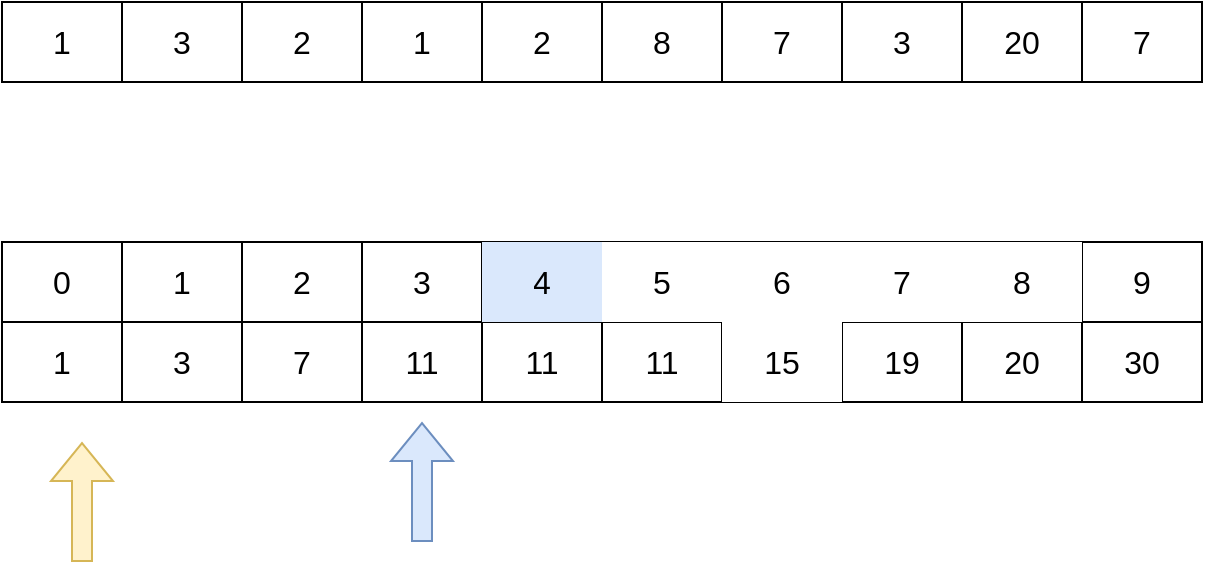 <mxfile version="20.8.10" type="device"><diagram name="第 1 页" id="zuPc2Jd4ksAj62ydw9Y1"><mxGraphModel dx="775" dy="433" grid="1" gridSize="10" guides="1" tooltips="1" connect="1" arrows="1" fold="1" page="1" pageScale="1" pageWidth="48000" pageHeight="36000" math="0" shadow="0"><root><mxCell id="0"/><mxCell id="1" parent="0"/><mxCell id="qKsoK7gq7o7XSiD5gGuO-1" value="" style="shape=table;startSize=0;container=1;collapsible=0;childLayout=tableLayout;fontSize=16;" vertex="1" parent="1"><mxGeometry x="640" y="350" width="600" height="80" as="geometry"/></mxCell><mxCell id="qKsoK7gq7o7XSiD5gGuO-49" style="shape=tableRow;horizontal=0;startSize=0;swimlaneHead=0;swimlaneBody=0;strokeColor=inherit;top=0;left=0;bottom=0;right=0;collapsible=0;dropTarget=0;fillColor=none;points=[[0,0.5],[1,0.5]];portConstraint=eastwest;fontSize=16;" vertex="1" parent="qKsoK7gq7o7XSiD5gGuO-1"><mxGeometry width="600" height="40" as="geometry"/></mxCell><mxCell id="qKsoK7gq7o7XSiD5gGuO-50" value="0" style="shape=partialRectangle;html=1;whiteSpace=wrap;connectable=0;strokeColor=inherit;overflow=hidden;fillColor=none;top=0;left=0;bottom=0;right=0;pointerEvents=1;fontSize=16;" vertex="1" parent="qKsoK7gq7o7XSiD5gGuO-49"><mxGeometry width="60" height="40" as="geometry"><mxRectangle width="60" height="40" as="alternateBounds"/></mxGeometry></mxCell><mxCell id="qKsoK7gq7o7XSiD5gGuO-51" value="1" style="shape=partialRectangle;html=1;whiteSpace=wrap;connectable=0;strokeColor=inherit;overflow=hidden;fillColor=none;top=0;left=0;bottom=0;right=0;pointerEvents=1;fontSize=16;" vertex="1" parent="qKsoK7gq7o7XSiD5gGuO-49"><mxGeometry x="60" width="60" height="40" as="geometry"><mxRectangle width="60" height="40" as="alternateBounds"/></mxGeometry></mxCell><mxCell id="qKsoK7gq7o7XSiD5gGuO-52" value="2" style="shape=partialRectangle;html=1;whiteSpace=wrap;connectable=0;strokeColor=inherit;overflow=hidden;fillColor=none;top=0;left=0;bottom=0;right=0;pointerEvents=1;fontSize=16;" vertex="1" parent="qKsoK7gq7o7XSiD5gGuO-49"><mxGeometry x="120" width="60" height="40" as="geometry"><mxRectangle width="60" height="40" as="alternateBounds"/></mxGeometry></mxCell><mxCell id="qKsoK7gq7o7XSiD5gGuO-53" value="3" style="shape=partialRectangle;html=1;whiteSpace=wrap;connectable=0;strokeColor=inherit;overflow=hidden;fillColor=none;top=0;left=0;bottom=0;right=0;pointerEvents=1;fontSize=16;" vertex="1" parent="qKsoK7gq7o7XSiD5gGuO-49"><mxGeometry x="180" width="60" height="40" as="geometry"><mxRectangle width="60" height="40" as="alternateBounds"/></mxGeometry></mxCell><mxCell id="qKsoK7gq7o7XSiD5gGuO-54" value="4" style="shape=partialRectangle;html=1;whiteSpace=wrap;connectable=0;overflow=hidden;top=0;left=0;bottom=0;right=0;pointerEvents=1;fontSize=16;fillColor=#dae8fc;strokeColor=#6c8ebf;" vertex="1" parent="qKsoK7gq7o7XSiD5gGuO-49"><mxGeometry x="240" width="60" height="40" as="geometry"><mxRectangle width="60" height="40" as="alternateBounds"/></mxGeometry></mxCell><mxCell id="qKsoK7gq7o7XSiD5gGuO-55" value="5" style="shape=partialRectangle;html=1;whiteSpace=wrap;connectable=0;overflow=hidden;top=0;left=0;bottom=0;right=0;pointerEvents=1;fontSize=16;" vertex="1" parent="qKsoK7gq7o7XSiD5gGuO-49"><mxGeometry x="300" width="60" height="40" as="geometry"><mxRectangle width="60" height="40" as="alternateBounds"/></mxGeometry></mxCell><mxCell id="qKsoK7gq7o7XSiD5gGuO-56" value="6" style="shape=partialRectangle;html=1;whiteSpace=wrap;connectable=0;overflow=hidden;top=0;left=0;bottom=0;right=0;pointerEvents=1;fontSize=16;" vertex="1" parent="qKsoK7gq7o7XSiD5gGuO-49"><mxGeometry x="360" width="60" height="40" as="geometry"><mxRectangle width="60" height="40" as="alternateBounds"/></mxGeometry></mxCell><mxCell id="qKsoK7gq7o7XSiD5gGuO-57" value="7" style="shape=partialRectangle;html=1;whiteSpace=wrap;connectable=0;overflow=hidden;top=0;left=0;bottom=0;right=0;pointerEvents=1;fontSize=16;" vertex="1" parent="qKsoK7gq7o7XSiD5gGuO-49"><mxGeometry x="420" width="60" height="40" as="geometry"><mxRectangle width="60" height="40" as="alternateBounds"/></mxGeometry></mxCell><mxCell id="qKsoK7gq7o7XSiD5gGuO-58" value="8" style="shape=partialRectangle;html=1;whiteSpace=wrap;connectable=0;overflow=hidden;top=0;left=0;bottom=0;right=0;pointerEvents=1;fontSize=16;" vertex="1" parent="qKsoK7gq7o7XSiD5gGuO-49"><mxGeometry x="480" width="60" height="40" as="geometry"><mxRectangle width="60" height="40" as="alternateBounds"/></mxGeometry></mxCell><mxCell id="qKsoK7gq7o7XSiD5gGuO-59" value="9" style="shape=partialRectangle;html=1;whiteSpace=wrap;connectable=0;strokeColor=inherit;overflow=hidden;fillColor=none;top=0;left=0;bottom=0;right=0;pointerEvents=1;fontSize=16;" vertex="1" parent="qKsoK7gq7o7XSiD5gGuO-49"><mxGeometry x="540" width="60" height="40" as="geometry"><mxRectangle width="60" height="40" as="alternateBounds"/></mxGeometry></mxCell><mxCell id="qKsoK7gq7o7XSiD5gGuO-2" value="" style="shape=tableRow;horizontal=0;startSize=0;swimlaneHead=0;swimlaneBody=0;strokeColor=inherit;top=0;left=0;bottom=0;right=0;collapsible=0;dropTarget=0;fillColor=none;points=[[0,0.5],[1,0.5]];portConstraint=eastwest;fontSize=16;" vertex="1" parent="qKsoK7gq7o7XSiD5gGuO-1"><mxGeometry y="40" width="600" height="40" as="geometry"/></mxCell><mxCell id="qKsoK7gq7o7XSiD5gGuO-3" value="1" style="shape=partialRectangle;html=1;whiteSpace=wrap;connectable=0;strokeColor=inherit;overflow=hidden;fillColor=none;top=0;left=0;bottom=0;right=0;pointerEvents=1;fontSize=16;" vertex="1" parent="qKsoK7gq7o7XSiD5gGuO-2"><mxGeometry width="60" height="40" as="geometry"><mxRectangle width="60" height="40" as="alternateBounds"/></mxGeometry></mxCell><mxCell id="qKsoK7gq7o7XSiD5gGuO-4" value="3" style="shape=partialRectangle;html=1;whiteSpace=wrap;connectable=0;strokeColor=inherit;overflow=hidden;fillColor=none;top=0;left=0;bottom=0;right=0;pointerEvents=1;fontSize=16;" vertex="1" parent="qKsoK7gq7o7XSiD5gGuO-2"><mxGeometry x="60" width="60" height="40" as="geometry"><mxRectangle width="60" height="40" as="alternateBounds"/></mxGeometry></mxCell><mxCell id="qKsoK7gq7o7XSiD5gGuO-5" value="7" style="shape=partialRectangle;html=1;whiteSpace=wrap;connectable=0;strokeColor=inherit;overflow=hidden;fillColor=none;top=0;left=0;bottom=0;right=0;pointerEvents=1;fontSize=16;" vertex="1" parent="qKsoK7gq7o7XSiD5gGuO-2"><mxGeometry x="120" width="60" height="40" as="geometry"><mxRectangle width="60" height="40" as="alternateBounds"/></mxGeometry></mxCell><mxCell id="qKsoK7gq7o7XSiD5gGuO-14" value="11" style="shape=partialRectangle;html=1;whiteSpace=wrap;connectable=0;strokeColor=inherit;overflow=hidden;fillColor=none;top=0;left=0;bottom=0;right=0;pointerEvents=1;fontSize=16;" vertex="1" parent="qKsoK7gq7o7XSiD5gGuO-2"><mxGeometry x="180" width="60" height="40" as="geometry"><mxRectangle width="60" height="40" as="alternateBounds"/></mxGeometry></mxCell><mxCell id="qKsoK7gq7o7XSiD5gGuO-17" value="11" style="shape=partialRectangle;html=1;whiteSpace=wrap;connectable=0;strokeColor=inherit;overflow=hidden;fillColor=none;top=0;left=0;bottom=0;right=0;pointerEvents=1;fontSize=16;" vertex="1" parent="qKsoK7gq7o7XSiD5gGuO-2"><mxGeometry x="240" width="60" height="40" as="geometry"><mxRectangle width="60" height="40" as="alternateBounds"/></mxGeometry></mxCell><mxCell id="qKsoK7gq7o7XSiD5gGuO-20" value="11" style="shape=partialRectangle;html=1;whiteSpace=wrap;connectable=0;strokeColor=inherit;overflow=hidden;fillColor=none;top=0;left=0;bottom=0;right=0;pointerEvents=1;fontSize=16;" vertex="1" parent="qKsoK7gq7o7XSiD5gGuO-2"><mxGeometry x="300" width="60" height="40" as="geometry"><mxRectangle width="60" height="40" as="alternateBounds"/></mxGeometry></mxCell><mxCell id="qKsoK7gq7o7XSiD5gGuO-23" value="15" style="shape=partialRectangle;html=1;whiteSpace=wrap;connectable=0;overflow=hidden;top=0;left=0;bottom=0;right=0;pointerEvents=1;fontSize=16;" vertex="1" parent="qKsoK7gq7o7XSiD5gGuO-2"><mxGeometry x="360" width="60" height="40" as="geometry"><mxRectangle width="60" height="40" as="alternateBounds"/></mxGeometry></mxCell><mxCell id="qKsoK7gq7o7XSiD5gGuO-26" value="19" style="shape=partialRectangle;html=1;whiteSpace=wrap;connectable=0;strokeColor=inherit;overflow=hidden;fillColor=none;top=0;left=0;bottom=0;right=0;pointerEvents=1;fontSize=16;" vertex="1" parent="qKsoK7gq7o7XSiD5gGuO-2"><mxGeometry x="420" width="60" height="40" as="geometry"><mxRectangle width="60" height="40" as="alternateBounds"/></mxGeometry></mxCell><mxCell id="qKsoK7gq7o7XSiD5gGuO-29" value="20" style="shape=partialRectangle;html=1;whiteSpace=wrap;connectable=0;strokeColor=inherit;overflow=hidden;fillColor=none;top=0;left=0;bottom=0;right=0;pointerEvents=1;fontSize=16;" vertex="1" parent="qKsoK7gq7o7XSiD5gGuO-2"><mxGeometry x="480" width="60" height="40" as="geometry"><mxRectangle width="60" height="40" as="alternateBounds"/></mxGeometry></mxCell><mxCell id="qKsoK7gq7o7XSiD5gGuO-32" value="30" style="shape=partialRectangle;html=1;whiteSpace=wrap;connectable=0;strokeColor=inherit;overflow=hidden;fillColor=none;top=0;left=0;bottom=0;right=0;pointerEvents=1;fontSize=16;" vertex="1" parent="qKsoK7gq7o7XSiD5gGuO-2"><mxGeometry x="540" width="60" height="40" as="geometry"><mxRectangle width="60" height="40" as="alternateBounds"/></mxGeometry></mxCell><mxCell id="qKsoK7gq7o7XSiD5gGuO-35" value="" style="shape=flexArrow;endArrow=classic;html=1;rounded=0;fillColor=#dae8fc;strokeColor=#6c8ebf;" edge="1" parent="1"><mxGeometry width="50" height="50" relative="1" as="geometry"><mxPoint x="850" y="500" as="sourcePoint"/><mxPoint x="850" y="440" as="targetPoint"/></mxGeometry></mxCell><mxCell id="qKsoK7gq7o7XSiD5gGuO-36" value="" style="shape=flexArrow;endArrow=classic;html=1;rounded=0;fillColor=#fff2cc;strokeColor=#d6b656;" edge="1" parent="1"><mxGeometry width="50" height="50" relative="1" as="geometry"><mxPoint x="680" y="510" as="sourcePoint"/><mxPoint x="680" y="450" as="targetPoint"/></mxGeometry></mxCell><mxCell id="qKsoK7gq7o7XSiD5gGuO-37" value="" style="shape=table;startSize=0;container=1;collapsible=0;childLayout=tableLayout;fontSize=16;" vertex="1" parent="1"><mxGeometry x="640" y="230" width="600" height="40" as="geometry"/></mxCell><mxCell id="qKsoK7gq7o7XSiD5gGuO-38" value="" style="shape=tableRow;horizontal=0;startSize=0;swimlaneHead=0;swimlaneBody=0;strokeColor=inherit;top=0;left=0;bottom=0;right=0;collapsible=0;dropTarget=0;fillColor=none;points=[[0,0.5],[1,0.5]];portConstraint=eastwest;fontSize=16;" vertex="1" parent="qKsoK7gq7o7XSiD5gGuO-37"><mxGeometry width="600" height="40" as="geometry"/></mxCell><mxCell id="qKsoK7gq7o7XSiD5gGuO-39" value="1" style="shape=partialRectangle;html=1;whiteSpace=wrap;connectable=0;strokeColor=inherit;overflow=hidden;fillColor=none;top=0;left=0;bottom=0;right=0;pointerEvents=1;fontSize=16;" vertex="1" parent="qKsoK7gq7o7XSiD5gGuO-38"><mxGeometry width="60" height="40" as="geometry"><mxRectangle width="60" height="40" as="alternateBounds"/></mxGeometry></mxCell><mxCell id="qKsoK7gq7o7XSiD5gGuO-40" value="3" style="shape=partialRectangle;html=1;whiteSpace=wrap;connectable=0;strokeColor=inherit;overflow=hidden;fillColor=none;top=0;left=0;bottom=0;right=0;pointerEvents=1;fontSize=16;" vertex="1" parent="qKsoK7gq7o7XSiD5gGuO-38"><mxGeometry x="60" width="60" height="40" as="geometry"><mxRectangle width="60" height="40" as="alternateBounds"/></mxGeometry></mxCell><mxCell id="qKsoK7gq7o7XSiD5gGuO-41" value="2" style="shape=partialRectangle;html=1;whiteSpace=wrap;connectable=0;strokeColor=inherit;overflow=hidden;fillColor=none;top=0;left=0;bottom=0;right=0;pointerEvents=1;fontSize=16;" vertex="1" parent="qKsoK7gq7o7XSiD5gGuO-38"><mxGeometry x="120" width="60" height="40" as="geometry"><mxRectangle width="60" height="40" as="alternateBounds"/></mxGeometry></mxCell><mxCell id="qKsoK7gq7o7XSiD5gGuO-42" value="1" style="shape=partialRectangle;html=1;whiteSpace=wrap;connectable=0;strokeColor=inherit;overflow=hidden;fillColor=none;top=0;left=0;bottom=0;right=0;pointerEvents=1;fontSize=16;" vertex="1" parent="qKsoK7gq7o7XSiD5gGuO-38"><mxGeometry x="180" width="60" height="40" as="geometry"><mxRectangle width="60" height="40" as="alternateBounds"/></mxGeometry></mxCell><mxCell id="qKsoK7gq7o7XSiD5gGuO-43" value="2" style="shape=partialRectangle;html=1;whiteSpace=wrap;connectable=0;strokeColor=inherit;overflow=hidden;fillColor=none;top=0;left=0;bottom=0;right=0;pointerEvents=1;fontSize=16;" vertex="1" parent="qKsoK7gq7o7XSiD5gGuO-38"><mxGeometry x="240" width="60" height="40" as="geometry"><mxRectangle width="60" height="40" as="alternateBounds"/></mxGeometry></mxCell><mxCell id="qKsoK7gq7o7XSiD5gGuO-44" value="8" style="shape=partialRectangle;html=1;whiteSpace=wrap;connectable=0;strokeColor=inherit;overflow=hidden;fillColor=none;top=0;left=0;bottom=0;right=0;pointerEvents=1;fontSize=16;" vertex="1" parent="qKsoK7gq7o7XSiD5gGuO-38"><mxGeometry x="300" width="60" height="40" as="geometry"><mxRectangle width="60" height="40" as="alternateBounds"/></mxGeometry></mxCell><mxCell id="qKsoK7gq7o7XSiD5gGuO-45" value="7" style="shape=partialRectangle;html=1;whiteSpace=wrap;connectable=0;strokeColor=inherit;overflow=hidden;fillColor=none;top=0;left=0;bottom=0;right=0;pointerEvents=1;fontSize=16;" vertex="1" parent="qKsoK7gq7o7XSiD5gGuO-38"><mxGeometry x="360" width="60" height="40" as="geometry"><mxRectangle width="60" height="40" as="alternateBounds"/></mxGeometry></mxCell><mxCell id="qKsoK7gq7o7XSiD5gGuO-46" value="3" style="shape=partialRectangle;html=1;whiteSpace=wrap;connectable=0;strokeColor=inherit;overflow=hidden;fillColor=none;top=0;left=0;bottom=0;right=0;pointerEvents=1;fontSize=16;" vertex="1" parent="qKsoK7gq7o7XSiD5gGuO-38"><mxGeometry x="420" width="60" height="40" as="geometry"><mxRectangle width="60" height="40" as="alternateBounds"/></mxGeometry></mxCell><mxCell id="qKsoK7gq7o7XSiD5gGuO-47" value="20" style="shape=partialRectangle;html=1;whiteSpace=wrap;connectable=0;strokeColor=inherit;overflow=hidden;fillColor=none;top=0;left=0;bottom=0;right=0;pointerEvents=1;fontSize=16;" vertex="1" parent="qKsoK7gq7o7XSiD5gGuO-38"><mxGeometry x="480" width="60" height="40" as="geometry"><mxRectangle width="60" height="40" as="alternateBounds"/></mxGeometry></mxCell><mxCell id="qKsoK7gq7o7XSiD5gGuO-48" value="7" style="shape=partialRectangle;html=1;whiteSpace=wrap;connectable=0;strokeColor=inherit;overflow=hidden;fillColor=none;top=0;left=0;bottom=0;right=0;pointerEvents=1;fontSize=16;" vertex="1" parent="qKsoK7gq7o7XSiD5gGuO-38"><mxGeometry x="540" width="60" height="40" as="geometry"><mxRectangle width="60" height="40" as="alternateBounds"/></mxGeometry></mxCell></root></mxGraphModel></diagram></mxfile>